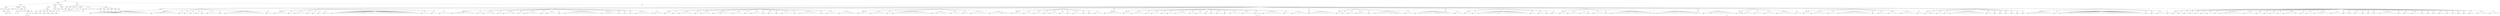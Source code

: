 graph Tree {
	"t0" [label = "TEI"];
	"t1" [label = "teiHeader"];
	"t2" [label = "fileDesc"];
	"t3" [label = "titleStmt"];
	"t4" [label = "title"];
	"t5" [label = "title"];
	"t6" [label = "author"];
	"t7" [label = "persName"];
	"t8" [label = "persName"];
	"t9" [label = "forename"];
	"t10" [label = "surname"];
	"t11" [label = "editor"];
	"t12" [label = "publicationStmt"];
	"t13" [label = "publisher"];
	"t14" [label = "idno"];
	"t15" [label = "idno"];
	"t16" [label = "availability"];
	"t17" [label = "licence"];
	"t18" [label = "ab"];
	"t19" [label = "ref"];
	"t20" [label = "sourceDesc"];
	"t21" [label = "bibl"];
	"t22" [label = "name"];
	"t23" [label = "idno"];
	"t24" [label = "idno"];
	"t25" [label = "availability"];
	"t26" [label = "licence"];
	"t27" [label = "ab"];
	"t28" [label = "ref"];
	"t29" [label = "bibl"];
	"t30" [label = "date"];
	"t31" [label = "idno"];
	"t32" [label = "profileDesc"];
	"t33" [label = "particDesc"];
	"t34" [label = "listPerson"];
	"t35" [label = "person"];
	"t36" [label = "persName"];
	"t37" [label = "person"];
	"t38" [label = "persName"];
	"t39" [label = "person"];
	"t40" [label = "persName"];
	"t41" [label = "person"];
	"t42" [label = "persName"];
	"t43" [label = "person"];
	"t44" [label = "persName"];
	"t45" [label = "person"];
	"t46" [label = "persName"];
	"t47" [label = "textClass"];
	"t48" [label = "keywords"];
	"t49" [label = "term"];
	"t50" [label = "term"];
	"t51" [label = "classCode"];
	"t52" [label = "revisionDesc"];
	"t53" [label = "listChange"];
	"t54" [label = "change"];
	"t55" [label = "text"];
	"t56" [label = "front"];
	"t57" [label = "docTitle"];
	"t58" [label = "titlePart"];
	"t59" [label = "titlePart"];
	"t60" [label = "docDate"];
	"t61" [label = "docAuthor"];
	"t62" [label = "div"];
	"t63" [label = "div"];
	"t64" [label = "head"];
	"t65" [label = "p"];
	"t66" [label = "p"];
	"t67" [label = "p"];
	"t68" [label = "p"];
	"t69" [label = "p"];
	"t70" [label = "div"];
	"t71" [label = "p"];
	"t72" [label = "div"];
	"t73" [label = "p"];
	"t74" [label = "performance"];
	"t75" [label = "ab"];
	"t76" [label = "div"];
	"t77" [label = "opener"];
	"t78" [label = "salute"];
	"t79" [label = "head"];
	"t80" [label = "p"];
	"t81" [label = "p"];
	"t82" [label = "p"];
	"t83" [label = "p"];
	"t84" [label = "castList"];
	"t85" [label = "head"];
	"t86" [label = "castItem"];
	"t87" [label = "role"];
	"t88" [label = "castItem"];
	"t89" [label = "role"];
	"t90" [label = "castItem"];
	"t91" [label = "role"];
	"t92" [label = "castItem"];
	"t93" [label = "role"];
	"t94" [label = "castItem"];
	"t95" [label = "role"];
	"t96" [label = "castItem"];
	"t97" [label = "role"];
	"t98" [label = "body"];
	"t99" [label = "div"];
	"t100" [label = "head"];
	"t101" [label = "div"];
	"t102" [label = "head"];
	"t103" [label = "sp"];
	"t104" [label = "speaker"];
	"t105" [label = "l"];
	"t106" [label = "l"];
	"t107" [label = "l"];
	"t108" [label = "l"];
	"t109" [label = "l"];
	"t110" [label = "l"];
	"t111" [label = "l"];
	"t112" [label = "l"];
	"t113" [label = "l"];
	"t114" [label = "l"];
	"t115" [label = "l"];
	"t116" [label = "l"];
	"t117" [label = "l"];
	"t118" [label = "l"];
	"t119" [label = "l"];
	"t120" [label = "l"];
	"t121" [label = "l"];
	"t122" [label = "l"];
	"t123" [label = "l"];
	"t124" [label = "l"];
	"t125" [label = "l"];
	"t126" [label = "l"];
	"t127" [label = "l"];
	"t128" [label = "l"];
	"t129" [label = "l"];
	"t130" [label = "l"];
	"t131" [label = "div"];
	"t132" [label = "head"];
	"t133" [label = "sp"];
	"t134" [label = "speaker"];
	"t135" [label = "l"];
	"t136" [label = "l"];
	"t137" [label = "l"];
	"t138" [label = "l"];
	"t139" [label = "l"];
	"t140" [label = "l"];
	"t141" [label = "l"];
	"t142" [label = "l"];
	"t143" [label = "l"];
	"t144" [label = "l"];
	"t145" [label = "l"];
	"t146" [label = "sp"];
	"t147" [label = "speaker"];
	"t148" [label = "l"];
	"t149" [label = "sp"];
	"t150" [label = "speaker"];
	"t151" [label = "l"];
	"t152" [label = "sp"];
	"t153" [label = "speaker"];
	"t154" [label = "l"];
	"t155" [label = "sp"];
	"t156" [label = "speaker"];
	"t157" [label = "l"];
	"t158" [label = "sp"];
	"t159" [label = "speaker"];
	"t160" [label = "l"];
	"t161" [label = "sp"];
	"t162" [label = "speaker"];
	"t163" [label = "l"];
	"t164" [label = "l"];
	"t165" [label = "l"];
	"t166" [label = "l"];
	"t167" [label = "sp"];
	"t168" [label = "speaker"];
	"t169" [label = "l"];
	"t170" [label = "sp"];
	"t171" [label = "speaker"];
	"t172" [label = "l"];
	"t173" [label = "l"];
	"t174" [label = "l"];
	"t175" [label = "l"];
	"t176" [label = "l"];
	"t177" [label = "l"];
	"t178" [label = "l"];
	"t179" [label = "l"];
	"t180" [label = "l"];
	"t181" [label = "l"];
	"t182" [label = "l"];
	"t183" [label = "l"];
	"t184" [label = "l"];
	"t185" [label = "l"];
	"t186" [label = "l"];
	"t187" [label = "l"];
	"t188" [label = "l"];
	"t189" [label = "sp"];
	"t190" [label = "speaker"];
	"t191" [label = "l"];
	"t192" [label = "l"];
	"t193" [label = "div"];
	"t194" [label = "head"];
	"t195" [label = "sp"];
	"t196" [label = "speaker"];
	"t197" [label = "l"];
	"t198" [label = "l"];
	"t199" [label = "l"];
	"t200" [label = "l"];
	"t201" [label = "l"];
	"t202" [label = "sp"];
	"t203" [label = "speaker"];
	"t204" [label = "l"];
	"t205" [label = "sp"];
	"t206" [label = "speaker"];
	"t207" [label = "note"];
	"t208" [label = "l"];
	"t209" [label = "l"];
	"t210" [label = "l"];
	"t211" [label = "sp"];
	"t212" [label = "speaker"];
	"t213" [label = "l"];
	"t214" [label = "sp"];
	"t215" [label = "speaker"];
	"t216" [label = "l"];
	"t217" [label = "sp"];
	"t218" [label = "speaker"];
	"t219" [label = "l"];
	"t220" [label = "sp"];
	"t221" [label = "speaker"];
	"t222" [label = "l"];
	"t223" [label = "l"];
	"t224" [label = "sp"];
	"t225" [label = "speaker"];
	"t226" [label = "l"];
	"t227" [label = "l"];
	"t228" [label = "l"];
	"t229" [label = "l"];
	"t230" [label = "l"];
	"t231" [label = "l"];
	"t232" [label = "l"];
	"t233" [label = "l"];
	"t234" [label = "l"];
	"t235" [label = "l"];
	"t236" [label = "l"];
	"t237" [label = "l"];
	"t238" [label = "l"];
	"t239" [label = "note"];
	"t240" [label = "l"];
	"t241" [label = "l"];
	"t242" [label = "l"];
	"t243" [label = "l"];
	"t244" [label = "l"];
	"t245" [label = "l"];
	"t246" [label = "l"];
	"t247" [label = "l"];
	"t248" [label = "l"];
	"t249" [label = "l"];
	"t250" [label = "l"];
	"t251" [label = "l"];
	"t252" [label = "l"];
	"t253" [label = "l"];
	"t254" [label = "l"];
	"t255" [label = "l"];
	"t256" [label = "l"];
	"t257" [label = "l"];
	"t258" [label = "l"];
	"t259" [label = "l"];
	"t260" [label = "l"];
	"t261" [label = "l"];
	"t262" [label = "l"];
	"t263" [label = "l"];
	"t264" [label = "l"];
	"t265" [label = "sp"];
	"t266" [label = "speaker"];
	"t267" [label = "l"];
	"t268" [label = "l"];
	"t269" [label = "l"];
	"t270" [label = "sp"];
	"t271" [label = "speaker"];
	"t272" [label = "l"];
	"t273" [label = "l"];
	"t274" [label = "sp"];
	"t275" [label = "speaker"];
	"t276" [label = "l"];
	"t277" [label = "l"];
	"t278" [label = "l"];
	"t279" [label = "l"];
	"t280" [label = "div"];
	"t281" [label = "head"];
	"t282" [label = "sp"];
	"t283" [label = "speaker"];
	"t284" [label = "l"];
	"t285" [label = "l"];
	"t286" [label = "l"];
	"t287" [label = "l"];
	"t288" [label = "l"];
	"t289" [label = "l"];
	"t290" [label = "l"];
	"t291" [label = "l"];
	"t292" [label = "l"];
	"t293" [label = "l"];
	"t294" [label = "sp"];
	"t295" [label = "speaker"];
	"t296" [label = "l"];
	"t297" [label = "sp"];
	"t298" [label = "speaker"];
	"t299" [label = "l"];
	"t300" [label = "l"];
	"t301" [label = "l"];
	"t302" [label = "note"];
	"t303" [label = "l"];
	"t304" [label = "sp"];
	"t305" [label = "speaker"];
	"t306" [label = "l"];
	"t307" [label = "sp"];
	"t308" [label = "speaker"];
	"t309" [label = "l"];
	"t310" [label = "l"];
	"t311" [label = "l"];
	"t312" [label = "note"];
	"t313" [label = "l"];
	"t314" [label = "sp"];
	"t315" [label = "speaker"];
	"t316" [label = "l"];
	"t317" [label = "sp"];
	"t318" [label = "speaker"];
	"t319" [label = "note"];
	"t320" [label = "l"];
	"t321" [label = "l"];
	"t322" [label = "note"];
	"t323" [label = "l"];
	"t324" [label = "l"];
	"t325" [label = "sp"];
	"t326" [label = "speaker"];
	"t327" [label = "l"];
	"t328" [label = "sp"];
	"t329" [label = "speaker"];
	"t330" [label = "l"];
	"t331" [label = "l"];
	"t332" [label = "l"];
	"t333" [label = "l"];
	"t334" [label = "sp"];
	"t335" [label = "speaker"];
	"t336" [label = "l"];
	"t337" [label = "sp"];
	"t338" [label = "speaker"];
	"t339" [label = "l"];
	"t340" [label = "l"];
	"t341" [label = "l"];
	"t342" [label = "l"];
	"t343" [label = "l"];
	"t344" [label = "l"];
	"t345" [label = "l"];
	"t346" [label = "l"];
	"t347" [label = "l"];
	"t348" [label = "l"];
	"t349" [label = "l"];
	"t350" [label = "l"];
	"t351" [label = "note"];
	"t352" [label = "l"];
	"t353" [label = "l"];
	"t354" [label = "sp"];
	"t355" [label = "speaker"];
	"t356" [label = "l"];
	"t357" [label = "note"];
	"t358" [label = "note"];
	"t359" [label = "l"];
	"t360" [label = "l"];
	"t361" [label = "l"];
	"t362" [label = "sp"];
	"t363" [label = "speaker"];
	"t364" [label = "l"];
	"t365" [label = "sp"];
	"t366" [label = "speaker"];
	"t367" [label = "l"];
	"t368" [label = "sp"];
	"t369" [label = "speaker"];
	"t370" [label = "l"];
	"t371" [label = "sp"];
	"t372" [label = "speaker"];
	"t373" [label = "l"];
	"t374" [label = "l"];
	"t375" [label = "l"];
	"t376" [label = "l"];
	"t377" [label = "l"];
	"t378" [label = "l"];
	"t379" [label = "sp"];
	"t380" [label = "speaker"];
	"t381" [label = "note"];
	"t382" [label = "l"];
	"t383" [label = "l"];
	"t384" [label = "l"];
	"t385" [label = "div"];
	"t386" [label = "head"];
	"t387" [label = "sp"];
	"t388" [label = "speaker"];
	"t389" [label = "l"];
	"t390" [label = "l"];
	"t391" [label = "sp"];
	"t392" [label = "speaker"];
	"t393" [label = "l"];
	"t394" [label = "sp"];
	"t395" [label = "speaker"];
	"t396" [label = "l"];
	"t397" [label = "l"];
	"t398" [label = "l"];
	"t399" [label = "l"];
	"t400" [label = "l"];
	"t401" [label = "l"];
	"t402" [label = "sp"];
	"t403" [label = "speaker"];
	"t404" [label = "l"];
	"t405" [label = "sp"];
	"t406" [label = "speaker"];
	"t407" [label = "l"];
	"t408" [label = "l"];
	"t409" [label = "l"];
	"t410" [label = "l"];
	"t411" [label = "sp"];
	"t412" [label = "speaker"];
	"t413" [label = "l"];
	"t414" [label = "l"];
	"t415" [label = "stage"];
	"t416" [label = "l"];
	"t417" [label = "l"];
	"t418" [label = "l"];
	"t419" [label = "l"];
	"t420" [label = "sp"];
	"t421" [label = "speaker"];
	"t422" [label = "l"];
	"t423" [label = "l"];
	"t424" [label = "l"];
	"t425" [label = "l"];
	"t426" [label = "sp"];
	"t427" [label = "speaker"];
	"t428" [label = "l"];
	"t429" [label = "sp"];
	"t430" [label = "speaker"];
	"t431" [label = "l"];
	"t432" [label = "l"];
	"t433" [label = "l"];
	"t434" [label = "l"];
	"t435" [label = "sp"];
	"t436" [label = "speaker"];
	"t437" [label = "l"];
	"t438" [label = "sp"];
	"t439" [label = "speaker"];
	"t440" [label = "l"];
	"t441" [label = "l"];
	"t442" [label = "sp"];
	"t443" [label = "speaker"];
	"t444" [label = "l"];
	"t445" [label = "sp"];
	"t446" [label = "speaker"];
	"t447" [label = "l"];
	"t448" [label = "l"];
	"t449" [label = "l"];
	"t450" [label = "l"];
	"t451" [label = "sp"];
	"t452" [label = "speaker"];
	"t453" [label = "l"];
	"t454" [label = "sp"];
	"t455" [label = "speaker"];
	"t456" [label = "l"];
	"t457" [label = "l"];
	"t458" [label = "l"];
	"t459" [label = "l"];
	"t460" [label = "l"];
	"t461" [label = "l"];
	"t462" [label = "l"];
	"t463" [label = "l"];
	"t464" [label = "sp"];
	"t465" [label = "speaker"];
	"t466" [label = "l"];
	"t467" [label = "sp"];
	"t468" [label = "speaker"];
	"t469" [label = "l"];
	"t470" [label = "l"];
	"t471" [label = "l"];
	"t472" [label = "l"];
	"t473" [label = "sp"];
	"t474" [label = "speaker"];
	"t475" [label = "l"];
	"t476" [label = "l"];
	"t477" [label = "l"];
	"t478" [label = "l"];
	"t479" [label = "note"];
	"t480" [label = "l"];
	"t481" [label = "l"];
	"t482" [label = "div"];
	"t483" [label = "head"];
	"t484" [label = "sp"];
	"t485" [label = "speaker"];
	"t486" [label = "l"];
	"t487" [label = "l"];
	"t488" [label = "l"];
	"t489" [label = "l"];
	"t490" [label = "sp"];
	"t491" [label = "speaker"];
	"t492" [label = "l"];
	"t493" [label = "l"];
	"t494" [label = "l"];
	"t495" [label = "l"];
	"t496" [label = "l"];
	"t497" [label = "l"];
	"t498" [label = "sp"];
	"t499" [label = "speaker"];
	"t500" [label = "l"];
	"t501" [label = "sp"];
	"t502" [label = "speaker"];
	"t503" [label = "l"];
	"t504" [label = "l"];
	"t505" [label = "l"];
	"t506" [label = "l"];
	"t507" [label = "l"];
	"t508" [label = "l"];
	"t509" [label = "l"];
	"t510" [label = "l"];
	"t511" [label = "l"];
	"t512" [label = "l"];
	"t513" [label = "l"];
	"t514" [label = "l"];
	"t515" [label = "l"];
	"t516" [label = "l"];
	"t517" [label = "l"];
	"t518" [label = "l"];
	"t519" [label = "sp"];
	"t520" [label = "speaker"];
	"t521" [label = "l"];
	"t522" [label = "note"];
	"t523" [label = "l"];
	"t524" [label = "l"];
	"t525" [label = "l"];
	"t526" [label = "l"];
	"t527" [label = "l"];
	"t528" [label = "sp"];
	"t529" [label = "speaker"];
	"t530" [label = "l"];
	"t531" [label = "l"];
	"t532" [label = "l"];
	"t533" [label = "l"];
	"t534" [label = "sp"];
	"t535" [label = "speaker"];
	"t536" [label = "l"];
	"t537" [label = "l"];
	"t538" [label = "sp"];
	"t539" [label = "speaker"];
	"t540" [label = "l"];
	"t541" [label = "l"];
	"t542" [label = "l"];
	"t543" [label = "l"];
	"t544" [label = "l"];
	"t545" [label = "l"];
	"t546" [label = "l"];
	"t547" [label = "sp"];
	"t548" [label = "speaker"];
	"t549" [label = "l"];
	"t550" [label = "l"];
	"t551" [label = "l"];
	"t552" [label = "l"];
	"t553" [label = "stage"];
	"t554" [label = "l"];
	"t555" [label = "l"];
	"t556" [label = "l"];
	"t557" [label = "div"];
	"t558" [label = "head"];
	"t559" [label = "sp"];
	"t560" [label = "speaker"];
	"t561" [label = "l"];
	"t562" [label = "l"];
	"t563" [label = "l"];
	"t564" [label = "l"];
	"t565" [label = "sp"];
	"t566" [label = "speaker"];
	"t567" [label = "l"];
	"t568" [label = "l"];
	"t569" [label = "l"];
	"t570" [label = "sp"];
	"t571" [label = "speaker"];
	"t572" [label = "l"];
	"t573" [label = "l"];
	"t574" [label = "l"];
	"t575" [label = "sp"];
	"t576" [label = "speaker"];
	"t577" [label = "l"];
	"t578" [label = "sp"];
	"t579" [label = "speaker"];
	"t580" [label = "l"];
	"t581" [label = "l"];
	"t582" [label = "l"];
	"t583" [label = "sp"];
	"t584" [label = "speaker"];
	"t585" [label = "l"];
	"t586" [label = "l"];
	"t587" [label = "sp"];
	"t588" [label = "speaker"];
	"t589" [label = "l"];
	"t590" [label = "sp"];
	"t591" [label = "speaker"];
	"t592" [label = "l"];
	"t593" [label = "l"];
	"t594" [label = "l"];
	"t595" [label = "sp"];
	"t596" [label = "speaker"];
	"t597" [label = "l"];
	"t598" [label = "sp"];
	"t599" [label = "speaker"];
	"t600" [label = "l"];
	"t601" [label = "sp"];
	"t602" [label = "speaker"];
	"t603" [label = "l"];
	"t604" [label = "l"];
	"t605" [label = "l"];
	"t606" [label = "div"];
	"t607" [label = "head"];
	"t608" [label = "sp"];
	"t609" [label = "speaker"];
	"t610" [label = "l"];
	"t611" [label = "l"];
	"t612" [label = "l"];
	"t613" [label = "l"];
	"t614" [label = "l"];
	"t615" [label = "l"];
	"t616" [label = "l"];
	"t617" [label = "div"];
	"t618" [label = "head"];
	"t619" [label = "sp"];
	"t620" [label = "speaker"];
	"t621" [label = "l"];
	"t622" [label = "l"];
	"t623" [label = "sp"];
	"t624" [label = "speaker"];
	"t625" [label = "l"];
	"t626" [label = "l"];
	"t627" [label = "l"];
	"t628" [label = "l"];
	"t629" [label = "l"];
	"t630" [label = "sp"];
	"t631" [label = "speaker"];
	"t632" [label = "l"];
	"t633" [label = "sp"];
	"t634" [label = "speaker"];
	"t635" [label = "l"];
	"t636" [label = "l"];
	"t637" [label = "l"];
	"t638" [label = "sp"];
	"t639" [label = "speaker"];
	"t640" [label = "l"];
	"t641" [label = "sp"];
	"t642" [label = "speaker"];
	"t643" [label = "l"];
	"t644" [label = "l"];
	"t645" [label = "sp"];
	"t646" [label = "speaker"];
	"t647" [label = "l"];
	"t648" [label = "l"];
	"t649" [label = "l"];
	"t650" [label = "l"];
	"t651" [label = "l"];
	"t652" [label = "sp"];
	"t653" [label = "speaker"];
	"t654" [label = "l"];
	"t655" [label = "sp"];
	"t656" [label = "speaker"];
	"t657" [label = "l"];
	"t658" [label = "l"];
	"t659" [label = "l"];
	"t660" [label = "sp"];
	"t661" [label = "speaker"];
	"t662" [label = "l"];
	"t663" [label = "sp"];
	"t664" [label = "speaker"];
	"t665" [label = "l"];
	"t666" [label = "sp"];
	"t667" [label = "speaker"];
	"t668" [label = "l"];
	"t669" [label = "l"];
	"t670" [label = "sp"];
	"t671" [label = "speaker"];
	"t672" [label = "l"];
	"t673" [label = "sp"];
	"t674" [label = "speaker"];
	"t675" [label = "l"];
	"t676" [label = "l"];
	"t677" [label = "l"];
	"t678" [label = "l"];
	"t679" [label = "sp"];
	"t680" [label = "speaker"];
	"t681" [label = "l"];
	"t682" [label = "l"];
	"t683" [label = "l"];
	"t684" [label = "l"];
	"t685" [label = "sp"];
	"t686" [label = "speaker"];
	"t687" [label = "p"];
	"t688" [label = "s"];
	"t689" [label = "s"];
	"t690" [label = "stage"];
	"t691" [label = "sp"];
	"t692" [label = "speaker"];
	"t693" [label = "l"];
	"t694" [label = "l"];
	"t695" [label = "l"];
	"t696" [label = "l"];
	"t697" [label = "l"];
	"t698" [label = "l"];
	"t699" [label = "l"];
	"t700" [label = "l"];
	"t701" [label = "sp"];
	"t702" [label = "speaker"];
	"t703" [label = "l"];
	"t704" [label = "l"];
	"t705" [label = "sp"];
	"t706" [label = "speaker"];
	"t707" [label = "l"];
	"t708" [label = "l"];
	"t709" [label = "l"];
	"t710" [label = "l"];
	"t711" [label = "l"];
	"t712" [label = "l"];
	"t713" [label = "div"];
	"t714" [label = "head"];
	"t715" [label = "sp"];
	"t716" [label = "speaker"];
	"t717" [label = "l"];
	"t718" [label = "l"];
	"t719" [label = "l"];
	"t720" [label = "l"];
	"t721" [label = "l"];
	"t722" [label = "l"];
	"t723" [label = "l"];
	"t724" [label = "l"];
	"t725" [label = "l"];
	"t726" [label = "l"];
	"t727" [label = "l"];
	"t728" [label = "div"];
	"t729" [label = "head"];
	"t730" [label = "sp"];
	"t731" [label = "speaker"];
	"t732" [label = "l"];
	"t733" [label = "sp"];
	"t734" [label = "speaker"];
	"t735" [label = "l"];
	"t736" [label = "sp"];
	"t737" [label = "speaker"];
	"t738" [label = "l"];
	"t739" [label = "l"];
	"t740" [label = "sp"];
	"t741" [label = "speaker"];
	"t742" [label = "note"];
	"t743" [label = "note"];
	"t744" [label = "l"];
	"t745" [label = "l"];
	"t746" [label = "sp"];
	"t747" [label = "speaker"];
	"t748" [label = "l"];
	"t749" [label = "sp"];
	"t750" [label = "speaker"];
	"t751" [label = "l"];
	"t752" [label = "l"];
	"t753" [label = "l"];
	"t754" [label = "l"];
	"t755" [label = "l"];
	"t756" [label = "l"];
	"t757" [label = "note"];
	"t758" [label = "l"];
	"t759" [label = "note"];
	"t760" [label = "note"];
	"t761" [label = "l"];
	"t762" [label = "l"];
	"t763" [label = "sp"];
	"t764" [label = "speaker"];
	"t765" [label = "l"];
	"t766" [label = "l"];
	"t767" [label = "l"];
	"t768" [label = "sp"];
	"t769" [label = "speaker"];
	"t770" [label = "l"];
	"t771" [label = "note"];
	"t772" [label = "l"];
	"t773" [label = "l"];
	"t774" [label = "l"];
	"t775" [label = "l"];
	"t776" [label = "l"];
	"t777" [label = "l"];
	"t778" [label = "note"];
	"t779" [label = "note"];
	"t780" [label = "l"];
	"t781" [label = "l"];
	"t782" [label = "l"];
	"t783" [label = "l"];
	"t784" [label = "l"];
	"t785" [label = "l"];
	"t786" [label = "div"];
	"t787" [label = "head"];
	"t788" [label = "sp"];
	"t789" [label = "speaker"];
	"t790" [label = "l"];
	"t791" [label = "l"];
	"t792" [label = "l"];
	"t793" [label = "div"];
	"t794" [label = "head"];
	"t795" [label = "sp"];
	"t796" [label = "speaker"];
	"t797" [label = "l"];
	"t798" [label = "l"];
	"t799" [label = "sp"];
	"t800" [label = "speaker"];
	"t801" [label = "l"];
	"t802" [label = "sp"];
	"t803" [label = "speaker"];
	"t804" [label = "l"];
	"t805" [label = "l"];
	"t806" [label = "l"];
	"t807" [label = "l"];
	"t808" [label = "l"];
	"t809" [label = "l"];
	"t810" [label = "l"];
	"t811" [label = "l"];
	"t812" [label = "note"];
	"t813" [label = "l"];
	"t814" [label = "l"];
	"t815" [label = "l"];
	"t816" [label = "l"];
	"t817" [label = "l"];
	"t818" [label = "l"];
	"t819" [label = "l"];
	"t820" [label = "l"];
	"t821" [label = "l"];
	"t822" [label = "l"];
	"t823" [label = "l"];
	"t824" [label = "l"];
	"t825" [label = "l"];
	"t826" [label = "sp"];
	"t827" [label = "speaker"];
	"t828" [label = "l"];
	"t829" [label = "l"];
	"t830" [label = "sp"];
	"t831" [label = "speaker"];
	"t832" [label = "l"];
	"t833" [label = "l"];
	"t834" [label = "sp"];
	"t835" [label = "speaker"];
	"t836" [label = "l"];
	"t837" [label = "sp"];
	"t838" [label = "speaker"];
	"t839" [label = "l"];
	"t840" [label = "l"];
	"t841" [label = "div"];
	"t842" [label = "head"];
	"t843" [label = "sp"];
	"t844" [label = "speaker"];
	"t845" [label = "l"];
	"t846" [label = "l"];
	"t847" [label = "sp"];
	"t848" [label = "speaker"];
	"t849" [label = "l"];
	"t850" [label = "l"];
	"t851" [label = "l"];
	"t852" [label = "l"];
	"t853" [label = "sp"];
	"t854" [label = "speaker"];
	"t855" [label = "l"];
	"t856" [label = "l"];
	"t857" [label = "sp"];
	"t858" [label = "speaker"];
	"t859" [label = "l"];
	"t860" [label = "sp"];
	"t861" [label = "speaker"];
	"t862" [label = "l"];
	"t863" [label = "l"];
	"t864" [label = "l"];
	"t865" [label = "l"];
	"t866" [label = "sp"];
	"t867" [label = "speaker"];
	"t868" [label = "l"];
	"t869" [label = "sp"];
	"t870" [label = "speaker"];
	"t871" [label = "l"];
	"t872" [label = "l"];
	"t873" [label = "l"];
	"t874" [label = "l"];
	"t875" [label = "l"];
	"t876" [label = "l"];
	"t877" [label = "l"];
	"t878" [label = "l"];
	"t879" [label = "l"];
	"t880" [label = "l"];
	"t881" [label = "l"];
	"t882" [label = "l"];
	"t883" [label = "l"];
	"t884" [label = "l"];
	"t885" [label = "l"];
	"t886" [label = "l"];
	"t887" [label = "l"];
	"t888" [label = "l"];
	"t889" [label = "stage"];
	"t890" [label = "sp"];
	"t891" [label = "speaker"];
	"t892" [label = "l"];
	"t893" [label = "l"];
	"t894" [label = "l"];
	"t895" [label = "l"];
	"t896" [label = "l"];
	"t897" [label = "l"];
	"t898" [label = "l"];
	"t899" [label = "l"];
	"t900" [label = "l"];
	"t901" [label = "l"];
	"t902" [label = "l"];
	"t903" [label = "l"];
	"t904" [label = "l"];
	"t905" [label = "l"];
	"t906" [label = "l"];
	"t907" [label = "l"];
	"t908" [label = "stage"];
	"t909" [label = "l"];
	"t910" [label = "l"];
	"t911" [label = "div"];
	"t912" [label = "head"];
	"t913" [label = "sp"];
	"t914" [label = "speaker"];
	"t915" [label = "l"];
	"t916" [label = "l"];
	"t917" [label = "stage"];
	"t918" [label = "l"];
	"t919" [label = "l"];
	"t920" [label = "l"];
	"t921" [label = "l"];
	"t922" [label = "l"];
	"t923" [label = "l"];
	"t924" [label = "p"];
	"t925" [label = "s"];
	"t926" [label = "l"];
	"t927" [label = "l"];
	"t928" [label = "l"];
	"t929" [label = "div"];
	"t930" [label = "head"];
	"t931" [label = "sp"];
	"t932" [label = "speaker"];
	"t933" [label = "l"];
	"t934" [label = "sp"];
	"t935" [label = "speaker"];
	"t936" [label = "note"];
	"t937" [label = "l"];
	"t938" [label = "l"];
	"t939" [label = "l"];
	"t940" [label = "sp"];
	"t941" [label = "speaker"];
	"t942" [label = "l"];
	"t943" [label = "l"];
	"t944" [label = "l"];
	"t945" [label = "sp"];
	"t946" [label = "speaker"];
	"t947" [label = "l"];
	"t948" [label = "l"];
	"t949" [label = "l"];
	"t950" [label = "l"];
	"t951" [label = "sp"];
	"t952" [label = "speaker"];
	"t953" [label = "l"];
	"t954" [label = "l"];
	"t955" [label = "l"];
	"t956" [label = "l"];
	"t957" [label = "l"];
	"t958" [label = "l"];
	"t959" [label = "l"];
	"t960" [label = "sp"];
	"t961" [label = "speaker"];
	"t962" [label = "l"];
	"t963" [label = "l"];
	"t964" [label = "div"];
	"t965" [label = "head"];
	"t966" [label = "sp"];
	"t967" [label = "speaker"];
	"t968" [label = "l"];
	"t969" [label = "l"];
	"t970" [label = "sp"];
	"t971" [label = "speaker"];
	"t972" [label = "l"];
	"t973" [label = "l"];
	"t974" [label = "l"];
	"t975" [label = "l"];
	"t976" [label = "l"];
	"t977" [label = "l"];
	"t978" [label = "sp"];
	"t979" [label = "speaker"];
	"t980" [label = "l"];
	"t981" [label = "l"];
	"t982" [label = "l"];
	"t983" [label = "sp"];
	"t984" [label = "speaker"];
	"t985" [label = "l"];
	"t986" [label = "l"];
	"t987" [label = "l"];
	"t988" [label = "l"];
	"t989" [label = "l"];
	"t990" [label = "l"];
	"t991" [label = "l"];
	"t992" [label = "l"];
	"t993" [label = "l"];
	"t994" [label = "l"];
	"t995" [label = "l"];
	"t996" [label = "l"];
	"t997" [label = "l"];
	"t998" [label = "l"];
	"t999" [label = "sp"];
	"t1000" [label = "speaker"];
	"t1001" [label = "l"];
	"t1002" [label = "sp"];
	"t1003" [label = "speaker"];
	"t1004" [label = "l"];
	"t1005" [label = "l"];
	"t1006" [label = "l"];
	"t1007" [label = "sp"];
	"t1008" [label = "speaker"];
	"t1009" [label = "l"];
	"t1010" [label = "l"];
	"t1011" [label = "l"];
	"t1012" [label = "l"];
	"t1013" [label = "sp"];
	"t1014" [label = "speaker"];
	"t1015" [label = "l"];
	"t1016" [label = "l"];
	"t1017" [label = "l"];
	"t1018" [label = "l"];
	"t1019" [label = "l"];
	"t1020" [label = "l"];
	"t1021" [label = "sp"];
	"t1022" [label = "speaker"];
	"t1023" [label = "l"];
	"t1024" [label = "l"];
	"t1025" [label = "div"];
	"t1026" [label = "head"];
	"t1027" [label = "sp"];
	"t1028" [label = "speaker"];
	"t1029" [label = "l"];
	"t1030" [label = "sp"];
	"t1031" [label = "speaker"];
	"t1032" [label = "l"];
	"t1033" [label = "sp"];
	"t1034" [label = "speaker"];
	"t1035" [label = "l"];
	"t1036" [label = "l"];
	"t1037" [label = "sp"];
	"t1038" [label = "speaker"];
	"t1039" [label = "l"];
	"t1040" [label = "sp"];
	"t1041" [label = "speaker"];
	"t1042" [label = "l"];
	"t1043" [label = "l"];
	"t1044" [label = "l"];
	"t1045" [label = "l"];
	"t1046" [label = "l"];
	"t1047" [label = "l"];
	"t1048" [label = "l"];
	"t1049" [label = "l"];
	"t1050" [label = "l"];
	"t1051" [label = "l"];
	"t1052" [label = "l"];
	"t1053" [label = "l"];
	"t1054" [label = "l"];
	"t1055" [label = "l"];
	"t1056" [label = "l"];
	"t1057" [label = "sp"];
	"t1058" [label = "speaker"];
	"t1059" [label = "l"];
	"t1060" [label = "l"];
	"t1061" [label = "sp"];
	"t1062" [label = "speaker"];
	"t1063" [label = "l"];
	"t1064" [label = "sp"];
	"t1065" [label = "speaker"];
	"t1066" [label = "l"];
	"t1067" [label = "sp"];
	"t1068" [label = "speaker"];
	"t1069" [label = "l"];
	"t1070" [label = "sp"];
	"t1071" [label = "speaker"];
	"t1072" [label = "l"];
	"t1073" [label = "sp"];
	"t1074" [label = "speaker"];
	"t1075" [label = "l"];
	"t1076" [label = "sp"];
	"t1077" [label = "speaker"];
	"t1078" [label = "l"];
	"t1079" [label = "div"];
	"t1080" [label = "head"];
	"t1081" [label = "sp"];
	"t1082" [label = "speaker"];
	"t1083" [label = "l"];
	"t1084" [label = "note"];
	"t1085" [label = "l"];
	"t1086" [label = "l"];
	"t1087" [label = "l"];
	"t1088" [label = "l"];
	"t1089" [label = "l"];
	"t1090" [label = "l"];
	"t1091" [label = "l"];
	"t1092" [label = "l"];
	"t1093" [label = "sp"];
	"t1094" [label = "speaker"];
	"t1095" [label = "l"];
	"t1096" [label = "sp"];
	"t1097" [label = "speaker"];
	"t1098" [label = "l"];
	"t1099" [label = "l"];
	"t1100" [label = "l"];
	"t1101" [label = "l"];
	"t1102" [label = "note"];
	"t1103" [label = "l"];
	"t1104" [label = "l"];
	"t1105" [label = "l"];
	"t1106" [label = "l"];
	"t1107" [label = "l"];
	"t1108" [label = "l"];
	"t1109" [label = "l"];
	"t1110" [label = "l"];
	"t1111" [label = "l"];
	"t1112" [label = "l"];
	"t1113" [label = "l"];
	"t1114" [label = "l"];
	"t1115" [label = "l"];
	"t1116" [label = "l"];
	"t1117" [label = "l"];
	"t1118" [label = "l"];
	"t1119" [label = "note"];
	"t1120" [label = "l"];
	"t1121" [label = "note"];
	"t1122" [label = "l"];
	"t1123" [label = "l"];
	"t1124" [label = "l"];
	"t1125" [label = "l"];
	"t1126" [label = "l"];
	"t1127" [label = "l"];
	"t1128" [label = "l"];
	"t1129" [label = "l"];
	"t1130" [label = "l"];
	"t1131" [label = "l"];
	"t1132" [label = "l"];
	"t1133" [label = "l"];
	"t1134" [label = "l"];
	"t1135" [label = "sp"];
	"t1136" [label = "speaker"];
	"t1137" [label = "l"];
	"t1138" [label = "sp"];
	"t1139" [label = "speaker"];
	"t1140" [label = "l"];
	"t1141" [label = "sp"];
	"t1142" [label = "speaker"];
	"t1143" [label = "l"];
	"t1144" [label = "l"];
	"t1145" [label = "l"];
	"t1146" [label = "sp"];
	"t1147" [label = "speaker"];
	"t1148" [label = "l"];
	"t1149" [label = "div"];
	"t1150" [label = "head"];
	"t1151" [label = "sp"];
	"t1152" [label = "speaker"];
	"t1153" [label = "l"];
	"t1154" [label = "sp"];
	"t1155" [label = "speaker"];
	"t1156" [label = "l"];
	"t1157" [label = "sp"];
	"t1158" [label = "speaker"];
	"t1159" [label = "l"];
	"t1160" [label = "sp"];
	"t1161" [label = "speaker"];
	"t1162" [label = "l"];
	"t1163" [label = "sp"];
	"t1164" [label = "speaker"];
	"t1165" [label = "l"];
	"t1166" [label = "sp"];
	"t1167" [label = "speaker"];
	"t1168" [label = "l"];
	"t1169" [label = "sp"];
	"t1170" [label = "speaker"];
	"t1171" [label = "l"];
	"t1172" [label = "l"];
	"t1173" [label = "sp"];
	"t1174" [label = "speaker"];
	"t1175" [label = "l"];
	"t1176" [label = "sp"];
	"t1177" [label = "speaker"];
	"t1178" [label = "l"];
	"t1179" [label = "note"];
	"t1180" [label = "l"];
	"t1181" [label = "note"];
	"t1182" [label = "l"];
	"t1183" [label = "l"];
	"t1184" [label = "l"];
	"t1185" [label = "l"];
	"t1186" [label = "l"];
	"t1187" [label = "sp"];
	"t1188" [label = "speaker"];
	"t1189" [label = "l"];
	"t1190" [label = "l"];
	"t1191" [label = "l"];
	"t1192" [label = "l"];
	"t1193" [label = "sp"];
	"t1194" [label = "speaker"];
	"t1195" [label = "l"];
	"t1196" [label = "l"];
	"t1197" [label = "sp"];
	"t1198" [label = "speaker"];
	"t1199" [label = "l"];
	"t1200" [label = "sp"];
	"t1201" [label = "speaker"];
	"t1202" [label = "l"];
	"t1203" [label = "l"];
	"t1204" [label = "sp"];
	"t1205" [label = "speaker"];
	"t1206" [label = "l"];
	"t1207" [label = "sp"];
	"t1208" [label = "speaker"];
	"t1209" [label = "l"];
	"t1210" [label = "l"];
	"t1211" [label = "l"];
	"t1212" [label = "l"];
	"t1213" [label = "stage"];
	"t1214" [label = "l"];
	"t1215" [label = "sp"];
	"t1216" [label = "speaker"];
	"t1217" [label = "l"];
	"t1218" [label = "sp"];
	"t1219" [label = "speaker"];
	"t1220" [label = "l"];
	"t1221" [label = "l"];
	"t1222" [label = "sp"];
	"t1223" [label = "speaker"];
	"t1224" [label = "l"];
	"t1225" [label = "l"];
	"t1226" [label = "note"];
	"t1227" [label = "l"];
	"t1228" [label = "l"];
	"t1229" [label = "l"];
	"t1230" [label = "sp"];
	"t1231" [label = "speaker"];
	"t1232" [label = "l"];
	"t1233" [label = "l"];
	"t1234" [label = "l"];
	"t1235" [label = "l"];
	"t1236" [label = "sp"];
	"t1237" [label = "speaker"];
	"t1238" [label = "l"];
	"t1239" [label = "sp"];
	"t1240" [label = "speaker"];
	"t1241" [label = "l"];
	"t1242" [label = "sp"];
	"t1243" [label = "speaker"];
	"t1244" [label = "l"];
	"t1245" [label = "l"];
	"t1246" [label = "sp"];
	"t1247" [label = "speaker"];
	"t1248" [label = "l"];
	"t1249" [label = "sp"];
	"t1250" [label = "speaker"];
	"t1251" [label = "l"];
	"t1252" [label = "sp"];
	"t1253" [label = "speaker"];
	"t1254" [label = "l"];
	"t1255" [label = "sp"];
	"t1256" [label = "speaker"];
	"t1257" [label = "l"];
	"t1258" [label = "l"];
	"t1259" [label = "l"];
	"t1260" [label = "l"];
	"t1261" [label = "l"];
	"t1262" [label = "l"];
	"t1263" [label = "l"];
	"t1264" [label = "sp"];
	"t1265" [label = "speaker"];
	"t1266" [label = "l"];
	"t1267" [label = "sp"];
	"t1268" [label = "speaker"];
	"t1269" [label = "l"];
	"t1270" [label = "l"];
	"t1271" [label = "sp"];
	"t1272" [label = "speaker"];
	"t1273" [label = "l"];
	"t1274" [label = "l"];
	"t1275" [label = "l"];
	"t1276" [label = "sp"];
	"t1277" [label = "speaker"];
	"t1278" [label = "l"];
	"t1279" [label = "sp"];
	"t1280" [label = "speaker"];
	"t1281" [label = "l"];
	"t1282" [label = "sp"];
	"t1283" [label = "speaker"];
	"t1284" [label = "l"];
	"t1285" [label = "sp"];
	"t1286" [label = "speaker"];
	"t1287" [label = "l"];
	"t1288" [label = "l"];
	"t1289" [label = "sp"];
	"t1290" [label = "speaker"];
	"t1291" [label = "l"];
	"t1292" [label = "sp"];
	"t1293" [label = "speaker"];
	"t1294" [label = "l"];
	"t1295" [label = "sp"];
	"t1296" [label = "speaker"];
	"t1297" [label = "l"];
	"t1298" [label = "sp"];
	"t1299" [label = "speaker"];
	"t1300" [label = "l"];
	"t1301" [label = "sp"];
	"t1302" [label = "speaker"];
	"t1303" [label = "l"];
	"t1304" [label = "l"];
	"t1305" [label = "sp"];
	"t1306" [label = "speaker"];
	"t1307" [label = "l"];
	"t1308" [label = "l"];
	"t1309" [label = "l"];
	"t1310" [label = "l"];
	"t1311" [label = "sp"];
	"t1312" [label = "speaker"];
	"t1313" [label = "l"];
	"t1314" [label = "l"];
	"t1315" [label = "l"];
	"t1316" [label = "l"];
	"t0" -- "t1";
	"t1" -- "t2";
	"t2" -- "t3";
	"t3" -- "t4";
	"t3" -- "t5";
	"t3" -- "t6";
	"t6" -- "t7";
	"t6" -- "t8";
	"t8" -- "t9";
	"t8" -- "t10";
	"t3" -- "t11";
	"t2" -- "t12";
	"t12" -- "t13";
	"t12" -- "t14";
	"t12" -- "t15";
	"t12" -- "t16";
	"t16" -- "t17";
	"t17" -- "t18";
	"t17" -- "t19";
	"t2" -- "t20";
	"t20" -- "t21";
	"t21" -- "t22";
	"t21" -- "t23";
	"t21" -- "t24";
	"t21" -- "t25";
	"t25" -- "t26";
	"t26" -- "t27";
	"t26" -- "t28";
	"t21" -- "t29";
	"t29" -- "t30";
	"t29" -- "t31";
	"t1" -- "t32";
	"t32" -- "t33";
	"t33" -- "t34";
	"t34" -- "t35";
	"t35" -- "t36";
	"t34" -- "t37";
	"t37" -- "t38";
	"t34" -- "t39";
	"t39" -- "t40";
	"t34" -- "t41";
	"t41" -- "t42";
	"t34" -- "t43";
	"t43" -- "t44";
	"t34" -- "t45";
	"t45" -- "t46";
	"t32" -- "t47";
	"t47" -- "t48";
	"t48" -- "t49";
	"t48" -- "t50";
	"t47" -- "t51";
	"t1" -- "t52";
	"t52" -- "t53";
	"t53" -- "t54";
	"t0" -- "t55";
	"t55" -- "t56";
	"t56" -- "t57";
	"t57" -- "t58";
	"t57" -- "t59";
	"t56" -- "t60";
	"t56" -- "t61";
	"t56" -- "t62";
	"t62" -- "t63";
	"t63" -- "t64";
	"t63" -- "t65";
	"t63" -- "t66";
	"t63" -- "t67";
	"t63" -- "t68";
	"t63" -- "t69";
	"t62" -- "t70";
	"t70" -- "t71";
	"t62" -- "t72";
	"t72" -- "t73";
	"t56" -- "t74";
	"t74" -- "t75";
	"t56" -- "t76";
	"t76" -- "t77";
	"t77" -- "t78";
	"t76" -- "t79";
	"t76" -- "t80";
	"t76" -- "t81";
	"t76" -- "t82";
	"t76" -- "t83";
	"t56" -- "t84";
	"t84" -- "t85";
	"t84" -- "t86";
	"t86" -- "t87";
	"t84" -- "t88";
	"t88" -- "t89";
	"t84" -- "t90";
	"t90" -- "t91";
	"t84" -- "t92";
	"t92" -- "t93";
	"t84" -- "t94";
	"t94" -- "t95";
	"t84" -- "t96";
	"t96" -- "t97";
	"t55" -- "t98";
	"t98" -- "t99";
	"t99" -- "t100";
	"t99" -- "t101";
	"t101" -- "t102";
	"t101" -- "t103";
	"t103" -- "t104";
	"t103" -- "t105";
	"t103" -- "t106";
	"t103" -- "t107";
	"t103" -- "t108";
	"t103" -- "t109";
	"t103" -- "t110";
	"t103" -- "t111";
	"t103" -- "t112";
	"t103" -- "t113";
	"t103" -- "t114";
	"t103" -- "t115";
	"t103" -- "t116";
	"t103" -- "t117";
	"t103" -- "t118";
	"t103" -- "t119";
	"t103" -- "t120";
	"t103" -- "t121";
	"t103" -- "t122";
	"t103" -- "t123";
	"t103" -- "t124";
	"t103" -- "t125";
	"t103" -- "t126";
	"t103" -- "t127";
	"t103" -- "t128";
	"t103" -- "t129";
	"t103" -- "t130";
	"t99" -- "t131";
	"t131" -- "t132";
	"t131" -- "t133";
	"t133" -- "t134";
	"t133" -- "t135";
	"t133" -- "t136";
	"t133" -- "t137";
	"t133" -- "t138";
	"t133" -- "t139";
	"t133" -- "t140";
	"t133" -- "t141";
	"t133" -- "t142";
	"t133" -- "t143";
	"t133" -- "t144";
	"t133" -- "t145";
	"t131" -- "t146";
	"t146" -- "t147";
	"t146" -- "t148";
	"t131" -- "t149";
	"t149" -- "t150";
	"t149" -- "t151";
	"t131" -- "t152";
	"t152" -- "t153";
	"t152" -- "t154";
	"t131" -- "t155";
	"t155" -- "t156";
	"t155" -- "t157";
	"t131" -- "t158";
	"t158" -- "t159";
	"t158" -- "t160";
	"t131" -- "t161";
	"t161" -- "t162";
	"t161" -- "t163";
	"t161" -- "t164";
	"t161" -- "t165";
	"t161" -- "t166";
	"t131" -- "t167";
	"t167" -- "t168";
	"t167" -- "t169";
	"t131" -- "t170";
	"t170" -- "t171";
	"t170" -- "t172";
	"t170" -- "t173";
	"t170" -- "t174";
	"t170" -- "t175";
	"t170" -- "t176";
	"t170" -- "t177";
	"t170" -- "t178";
	"t170" -- "t179";
	"t170" -- "t180";
	"t170" -- "t181";
	"t170" -- "t182";
	"t170" -- "t183";
	"t170" -- "t184";
	"t170" -- "t185";
	"t170" -- "t186";
	"t170" -- "t187";
	"t170" -- "t188";
	"t131" -- "t189";
	"t189" -- "t190";
	"t189" -- "t191";
	"t189" -- "t192";
	"t99" -- "t193";
	"t193" -- "t194";
	"t193" -- "t195";
	"t195" -- "t196";
	"t195" -- "t197";
	"t195" -- "t198";
	"t195" -- "t199";
	"t195" -- "t200";
	"t195" -- "t201";
	"t193" -- "t202";
	"t202" -- "t203";
	"t202" -- "t204";
	"t193" -- "t205";
	"t205" -- "t206";
	"t205" -- "t207";
	"t205" -- "t208";
	"t205" -- "t209";
	"t205" -- "t210";
	"t193" -- "t211";
	"t211" -- "t212";
	"t211" -- "t213";
	"t193" -- "t214";
	"t214" -- "t215";
	"t214" -- "t216";
	"t193" -- "t217";
	"t217" -- "t218";
	"t217" -- "t219";
	"t193" -- "t220";
	"t220" -- "t221";
	"t220" -- "t222";
	"t220" -- "t223";
	"t193" -- "t224";
	"t224" -- "t225";
	"t224" -- "t226";
	"t224" -- "t227";
	"t224" -- "t228";
	"t224" -- "t229";
	"t224" -- "t230";
	"t224" -- "t231";
	"t224" -- "t232";
	"t224" -- "t233";
	"t224" -- "t234";
	"t224" -- "t235";
	"t224" -- "t236";
	"t224" -- "t237";
	"t224" -- "t238";
	"t224" -- "t239";
	"t224" -- "t240";
	"t224" -- "t241";
	"t224" -- "t242";
	"t224" -- "t243";
	"t224" -- "t244";
	"t224" -- "t245";
	"t224" -- "t246";
	"t224" -- "t247";
	"t224" -- "t248";
	"t224" -- "t249";
	"t224" -- "t250";
	"t224" -- "t251";
	"t224" -- "t252";
	"t224" -- "t253";
	"t224" -- "t254";
	"t224" -- "t255";
	"t224" -- "t256";
	"t224" -- "t257";
	"t224" -- "t258";
	"t224" -- "t259";
	"t224" -- "t260";
	"t224" -- "t261";
	"t224" -- "t262";
	"t224" -- "t263";
	"t224" -- "t264";
	"t193" -- "t265";
	"t265" -- "t266";
	"t265" -- "t267";
	"t265" -- "t268";
	"t265" -- "t269";
	"t193" -- "t270";
	"t270" -- "t271";
	"t270" -- "t272";
	"t270" -- "t273";
	"t193" -- "t274";
	"t274" -- "t275";
	"t274" -- "t276";
	"t274" -- "t277";
	"t274" -- "t278";
	"t274" -- "t279";
	"t99" -- "t280";
	"t280" -- "t281";
	"t280" -- "t282";
	"t282" -- "t283";
	"t282" -- "t284";
	"t282" -- "t285";
	"t282" -- "t286";
	"t282" -- "t287";
	"t282" -- "t288";
	"t282" -- "t289";
	"t282" -- "t290";
	"t282" -- "t291";
	"t282" -- "t292";
	"t282" -- "t293";
	"t280" -- "t294";
	"t294" -- "t295";
	"t294" -- "t296";
	"t280" -- "t297";
	"t297" -- "t298";
	"t297" -- "t299";
	"t297" -- "t300";
	"t297" -- "t301";
	"t297" -- "t302";
	"t297" -- "t303";
	"t280" -- "t304";
	"t304" -- "t305";
	"t304" -- "t306";
	"t280" -- "t307";
	"t307" -- "t308";
	"t307" -- "t309";
	"t307" -- "t310";
	"t307" -- "t311";
	"t307" -- "t312";
	"t307" -- "t313";
	"t280" -- "t314";
	"t314" -- "t315";
	"t314" -- "t316";
	"t280" -- "t317";
	"t317" -- "t318";
	"t317" -- "t319";
	"t317" -- "t320";
	"t317" -- "t321";
	"t317" -- "t322";
	"t317" -- "t323";
	"t317" -- "t324";
	"t280" -- "t325";
	"t325" -- "t326";
	"t325" -- "t327";
	"t280" -- "t328";
	"t328" -- "t329";
	"t328" -- "t330";
	"t328" -- "t331";
	"t328" -- "t332";
	"t328" -- "t333";
	"t280" -- "t334";
	"t334" -- "t335";
	"t334" -- "t336";
	"t280" -- "t337";
	"t337" -- "t338";
	"t337" -- "t339";
	"t337" -- "t340";
	"t337" -- "t341";
	"t337" -- "t342";
	"t337" -- "t343";
	"t337" -- "t344";
	"t337" -- "t345";
	"t337" -- "t346";
	"t337" -- "t347";
	"t337" -- "t348";
	"t337" -- "t349";
	"t337" -- "t350";
	"t337" -- "t351";
	"t337" -- "t352";
	"t337" -- "t353";
	"t280" -- "t354";
	"t354" -- "t355";
	"t354" -- "t356";
	"t354" -- "t357";
	"t354" -- "t358";
	"t354" -- "t359";
	"t354" -- "t360";
	"t354" -- "t361";
	"t280" -- "t362";
	"t362" -- "t363";
	"t362" -- "t364";
	"t280" -- "t365";
	"t365" -- "t366";
	"t365" -- "t367";
	"t280" -- "t368";
	"t368" -- "t369";
	"t368" -- "t370";
	"t280" -- "t371";
	"t371" -- "t372";
	"t371" -- "t373";
	"t371" -- "t374";
	"t371" -- "t375";
	"t371" -- "t376";
	"t371" -- "t377";
	"t371" -- "t378";
	"t280" -- "t379";
	"t379" -- "t380";
	"t379" -- "t381";
	"t379" -- "t382";
	"t379" -- "t383";
	"t379" -- "t384";
	"t99" -- "t385";
	"t385" -- "t386";
	"t385" -- "t387";
	"t387" -- "t388";
	"t387" -- "t389";
	"t387" -- "t390";
	"t385" -- "t391";
	"t391" -- "t392";
	"t391" -- "t393";
	"t385" -- "t394";
	"t394" -- "t395";
	"t394" -- "t396";
	"t394" -- "t397";
	"t394" -- "t398";
	"t394" -- "t399";
	"t394" -- "t400";
	"t394" -- "t401";
	"t385" -- "t402";
	"t402" -- "t403";
	"t402" -- "t404";
	"t385" -- "t405";
	"t405" -- "t406";
	"t405" -- "t407";
	"t405" -- "t408";
	"t405" -- "t409";
	"t405" -- "t410";
	"t385" -- "t411";
	"t411" -- "t412";
	"t411" -- "t413";
	"t411" -- "t414";
	"t411" -- "t415";
	"t411" -- "t416";
	"t411" -- "t417";
	"t411" -- "t418";
	"t411" -- "t419";
	"t385" -- "t420";
	"t420" -- "t421";
	"t420" -- "t422";
	"t420" -- "t423";
	"t420" -- "t424";
	"t420" -- "t425";
	"t385" -- "t426";
	"t426" -- "t427";
	"t426" -- "t428";
	"t385" -- "t429";
	"t429" -- "t430";
	"t429" -- "t431";
	"t429" -- "t432";
	"t429" -- "t433";
	"t429" -- "t434";
	"t385" -- "t435";
	"t435" -- "t436";
	"t435" -- "t437";
	"t385" -- "t438";
	"t438" -- "t439";
	"t438" -- "t440";
	"t438" -- "t441";
	"t385" -- "t442";
	"t442" -- "t443";
	"t442" -- "t444";
	"t385" -- "t445";
	"t445" -- "t446";
	"t445" -- "t447";
	"t445" -- "t448";
	"t445" -- "t449";
	"t445" -- "t450";
	"t385" -- "t451";
	"t451" -- "t452";
	"t451" -- "t453";
	"t385" -- "t454";
	"t454" -- "t455";
	"t454" -- "t456";
	"t454" -- "t457";
	"t454" -- "t458";
	"t454" -- "t459";
	"t454" -- "t460";
	"t454" -- "t461";
	"t454" -- "t462";
	"t454" -- "t463";
	"t385" -- "t464";
	"t464" -- "t465";
	"t464" -- "t466";
	"t385" -- "t467";
	"t467" -- "t468";
	"t467" -- "t469";
	"t467" -- "t470";
	"t467" -- "t471";
	"t467" -- "t472";
	"t385" -- "t473";
	"t473" -- "t474";
	"t473" -- "t475";
	"t473" -- "t476";
	"t473" -- "t477";
	"t473" -- "t478";
	"t473" -- "t479";
	"t473" -- "t480";
	"t473" -- "t481";
	"t99" -- "t482";
	"t482" -- "t483";
	"t482" -- "t484";
	"t484" -- "t485";
	"t484" -- "t486";
	"t484" -- "t487";
	"t484" -- "t488";
	"t484" -- "t489";
	"t482" -- "t490";
	"t490" -- "t491";
	"t490" -- "t492";
	"t490" -- "t493";
	"t490" -- "t494";
	"t490" -- "t495";
	"t490" -- "t496";
	"t490" -- "t497";
	"t482" -- "t498";
	"t498" -- "t499";
	"t498" -- "t500";
	"t482" -- "t501";
	"t501" -- "t502";
	"t501" -- "t503";
	"t501" -- "t504";
	"t501" -- "t505";
	"t501" -- "t506";
	"t501" -- "t507";
	"t501" -- "t508";
	"t501" -- "t509";
	"t501" -- "t510";
	"t501" -- "t511";
	"t501" -- "t512";
	"t501" -- "t513";
	"t501" -- "t514";
	"t501" -- "t515";
	"t501" -- "t516";
	"t501" -- "t517";
	"t501" -- "t518";
	"t482" -- "t519";
	"t519" -- "t520";
	"t519" -- "t521";
	"t519" -- "t522";
	"t519" -- "t523";
	"t519" -- "t524";
	"t519" -- "t525";
	"t519" -- "t526";
	"t519" -- "t527";
	"t482" -- "t528";
	"t528" -- "t529";
	"t528" -- "t530";
	"t528" -- "t531";
	"t528" -- "t532";
	"t528" -- "t533";
	"t482" -- "t534";
	"t534" -- "t535";
	"t534" -- "t536";
	"t534" -- "t537";
	"t482" -- "t538";
	"t538" -- "t539";
	"t538" -- "t540";
	"t538" -- "t541";
	"t538" -- "t542";
	"t538" -- "t543";
	"t538" -- "t544";
	"t538" -- "t545";
	"t538" -- "t546";
	"t482" -- "t547";
	"t547" -- "t548";
	"t547" -- "t549";
	"t547" -- "t550";
	"t547" -- "t551";
	"t547" -- "t552";
	"t547" -- "t553";
	"t547" -- "t554";
	"t547" -- "t555";
	"t547" -- "t556";
	"t99" -- "t557";
	"t557" -- "t558";
	"t557" -- "t559";
	"t559" -- "t560";
	"t559" -- "t561";
	"t559" -- "t562";
	"t559" -- "t563";
	"t559" -- "t564";
	"t557" -- "t565";
	"t565" -- "t566";
	"t565" -- "t567";
	"t565" -- "t568";
	"t565" -- "t569";
	"t557" -- "t570";
	"t570" -- "t571";
	"t570" -- "t572";
	"t570" -- "t573";
	"t570" -- "t574";
	"t557" -- "t575";
	"t575" -- "t576";
	"t575" -- "t577";
	"t557" -- "t578";
	"t578" -- "t579";
	"t578" -- "t580";
	"t578" -- "t581";
	"t578" -- "t582";
	"t557" -- "t583";
	"t583" -- "t584";
	"t583" -- "t585";
	"t583" -- "t586";
	"t557" -- "t587";
	"t587" -- "t588";
	"t587" -- "t589";
	"t557" -- "t590";
	"t590" -- "t591";
	"t590" -- "t592";
	"t590" -- "t593";
	"t590" -- "t594";
	"t557" -- "t595";
	"t595" -- "t596";
	"t595" -- "t597";
	"t557" -- "t598";
	"t598" -- "t599";
	"t598" -- "t600";
	"t557" -- "t601";
	"t601" -- "t602";
	"t601" -- "t603";
	"t601" -- "t604";
	"t601" -- "t605";
	"t99" -- "t606";
	"t606" -- "t607";
	"t606" -- "t608";
	"t608" -- "t609";
	"t608" -- "t610";
	"t608" -- "t611";
	"t608" -- "t612";
	"t608" -- "t613";
	"t608" -- "t614";
	"t608" -- "t615";
	"t608" -- "t616";
	"t99" -- "t617";
	"t617" -- "t618";
	"t617" -- "t619";
	"t619" -- "t620";
	"t619" -- "t621";
	"t619" -- "t622";
	"t617" -- "t623";
	"t623" -- "t624";
	"t623" -- "t625";
	"t623" -- "t626";
	"t623" -- "t627";
	"t623" -- "t628";
	"t623" -- "t629";
	"t617" -- "t630";
	"t630" -- "t631";
	"t630" -- "t632";
	"t617" -- "t633";
	"t633" -- "t634";
	"t633" -- "t635";
	"t633" -- "t636";
	"t633" -- "t637";
	"t617" -- "t638";
	"t638" -- "t639";
	"t638" -- "t640";
	"t617" -- "t641";
	"t641" -- "t642";
	"t641" -- "t643";
	"t641" -- "t644";
	"t617" -- "t645";
	"t645" -- "t646";
	"t645" -- "t647";
	"t645" -- "t648";
	"t645" -- "t649";
	"t645" -- "t650";
	"t645" -- "t651";
	"t617" -- "t652";
	"t652" -- "t653";
	"t652" -- "t654";
	"t617" -- "t655";
	"t655" -- "t656";
	"t655" -- "t657";
	"t655" -- "t658";
	"t655" -- "t659";
	"t617" -- "t660";
	"t660" -- "t661";
	"t660" -- "t662";
	"t617" -- "t663";
	"t663" -- "t664";
	"t663" -- "t665";
	"t617" -- "t666";
	"t666" -- "t667";
	"t666" -- "t668";
	"t666" -- "t669";
	"t617" -- "t670";
	"t670" -- "t671";
	"t670" -- "t672";
	"t617" -- "t673";
	"t673" -- "t674";
	"t673" -- "t675";
	"t673" -- "t676";
	"t673" -- "t677";
	"t673" -- "t678";
	"t617" -- "t679";
	"t679" -- "t680";
	"t679" -- "t681";
	"t679" -- "t682";
	"t679" -- "t683";
	"t679" -- "t684";
	"t617" -- "t685";
	"t685" -- "t686";
	"t685" -- "t687";
	"t687" -- "t688";
	"t687" -- "t689";
	"t685" -- "t690";
	"t617" -- "t691";
	"t691" -- "t692";
	"t691" -- "t693";
	"t691" -- "t694";
	"t691" -- "t695";
	"t691" -- "t696";
	"t691" -- "t697";
	"t691" -- "t698";
	"t691" -- "t699";
	"t691" -- "t700";
	"t617" -- "t701";
	"t701" -- "t702";
	"t701" -- "t703";
	"t701" -- "t704";
	"t617" -- "t705";
	"t705" -- "t706";
	"t705" -- "t707";
	"t705" -- "t708";
	"t705" -- "t709";
	"t705" -- "t710";
	"t705" -- "t711";
	"t705" -- "t712";
	"t99" -- "t713";
	"t713" -- "t714";
	"t713" -- "t715";
	"t715" -- "t716";
	"t715" -- "t717";
	"t715" -- "t718";
	"t715" -- "t719";
	"t715" -- "t720";
	"t715" -- "t721";
	"t715" -- "t722";
	"t715" -- "t723";
	"t715" -- "t724";
	"t715" -- "t725";
	"t715" -- "t726";
	"t715" -- "t727";
	"t99" -- "t728";
	"t728" -- "t729";
	"t728" -- "t730";
	"t730" -- "t731";
	"t730" -- "t732";
	"t728" -- "t733";
	"t733" -- "t734";
	"t733" -- "t735";
	"t728" -- "t736";
	"t736" -- "t737";
	"t736" -- "t738";
	"t736" -- "t739";
	"t728" -- "t740";
	"t740" -- "t741";
	"t740" -- "t742";
	"t740" -- "t743";
	"t740" -- "t744";
	"t740" -- "t745";
	"t728" -- "t746";
	"t746" -- "t747";
	"t746" -- "t748";
	"t728" -- "t749";
	"t749" -- "t750";
	"t749" -- "t751";
	"t749" -- "t752";
	"t749" -- "t753";
	"t749" -- "t754";
	"t749" -- "t755";
	"t749" -- "t756";
	"t749" -- "t757";
	"t749" -- "t758";
	"t749" -- "t759";
	"t749" -- "t760";
	"t749" -- "t761";
	"t749" -- "t762";
	"t728" -- "t763";
	"t763" -- "t764";
	"t763" -- "t765";
	"t763" -- "t766";
	"t763" -- "t767";
	"t728" -- "t768";
	"t768" -- "t769";
	"t768" -- "t770";
	"t768" -- "t771";
	"t768" -- "t772";
	"t768" -- "t773";
	"t768" -- "t774";
	"t768" -- "t775";
	"t768" -- "t776";
	"t768" -- "t777";
	"t768" -- "t778";
	"t768" -- "t779";
	"t768" -- "t780";
	"t768" -- "t781";
	"t768" -- "t782";
	"t768" -- "t783";
	"t768" -- "t784";
	"t768" -- "t785";
	"t99" -- "t786";
	"t786" -- "t787";
	"t786" -- "t788";
	"t788" -- "t789";
	"t788" -- "t790";
	"t788" -- "t791";
	"t788" -- "t792";
	"t99" -- "t793";
	"t793" -- "t794";
	"t793" -- "t795";
	"t795" -- "t796";
	"t795" -- "t797";
	"t795" -- "t798";
	"t793" -- "t799";
	"t799" -- "t800";
	"t799" -- "t801";
	"t793" -- "t802";
	"t802" -- "t803";
	"t802" -- "t804";
	"t802" -- "t805";
	"t802" -- "t806";
	"t802" -- "t807";
	"t802" -- "t808";
	"t802" -- "t809";
	"t802" -- "t810";
	"t802" -- "t811";
	"t802" -- "t812";
	"t802" -- "t813";
	"t802" -- "t814";
	"t802" -- "t815";
	"t802" -- "t816";
	"t802" -- "t817";
	"t802" -- "t818";
	"t802" -- "t819";
	"t802" -- "t820";
	"t802" -- "t821";
	"t802" -- "t822";
	"t802" -- "t823";
	"t802" -- "t824";
	"t802" -- "t825";
	"t793" -- "t826";
	"t826" -- "t827";
	"t826" -- "t828";
	"t826" -- "t829";
	"t793" -- "t830";
	"t830" -- "t831";
	"t830" -- "t832";
	"t830" -- "t833";
	"t793" -- "t834";
	"t834" -- "t835";
	"t834" -- "t836";
	"t793" -- "t837";
	"t837" -- "t838";
	"t837" -- "t839";
	"t837" -- "t840";
	"t99" -- "t841";
	"t841" -- "t842";
	"t841" -- "t843";
	"t843" -- "t844";
	"t843" -- "t845";
	"t843" -- "t846";
	"t841" -- "t847";
	"t847" -- "t848";
	"t847" -- "t849";
	"t847" -- "t850";
	"t847" -- "t851";
	"t847" -- "t852";
	"t841" -- "t853";
	"t853" -- "t854";
	"t853" -- "t855";
	"t853" -- "t856";
	"t841" -- "t857";
	"t857" -- "t858";
	"t857" -- "t859";
	"t841" -- "t860";
	"t860" -- "t861";
	"t860" -- "t862";
	"t860" -- "t863";
	"t860" -- "t864";
	"t860" -- "t865";
	"t841" -- "t866";
	"t866" -- "t867";
	"t866" -- "t868";
	"t841" -- "t869";
	"t869" -- "t870";
	"t869" -- "t871";
	"t869" -- "t872";
	"t869" -- "t873";
	"t869" -- "t874";
	"t869" -- "t875";
	"t869" -- "t876";
	"t869" -- "t877";
	"t869" -- "t878";
	"t869" -- "t879";
	"t869" -- "t880";
	"t869" -- "t881";
	"t869" -- "t882";
	"t869" -- "t883";
	"t869" -- "t884";
	"t869" -- "t885";
	"t869" -- "t886";
	"t869" -- "t887";
	"t869" -- "t888";
	"t869" -- "t889";
	"t841" -- "t890";
	"t890" -- "t891";
	"t890" -- "t892";
	"t890" -- "t893";
	"t890" -- "t894";
	"t890" -- "t895";
	"t890" -- "t896";
	"t890" -- "t897";
	"t890" -- "t898";
	"t890" -- "t899";
	"t890" -- "t900";
	"t890" -- "t901";
	"t890" -- "t902";
	"t890" -- "t903";
	"t890" -- "t904";
	"t890" -- "t905";
	"t890" -- "t906";
	"t890" -- "t907";
	"t890" -- "t908";
	"t890" -- "t909";
	"t890" -- "t910";
	"t99" -- "t911";
	"t911" -- "t912";
	"t911" -- "t913";
	"t913" -- "t914";
	"t913" -- "t915";
	"t913" -- "t916";
	"t913" -- "t917";
	"t913" -- "t918";
	"t913" -- "t919";
	"t913" -- "t920";
	"t913" -- "t921";
	"t913" -- "t922";
	"t913" -- "t923";
	"t913" -- "t924";
	"t924" -- "t925";
	"t913" -- "t926";
	"t913" -- "t927";
	"t913" -- "t928";
	"t99" -- "t929";
	"t929" -- "t930";
	"t929" -- "t931";
	"t931" -- "t932";
	"t931" -- "t933";
	"t929" -- "t934";
	"t934" -- "t935";
	"t934" -- "t936";
	"t934" -- "t937";
	"t934" -- "t938";
	"t934" -- "t939";
	"t929" -- "t940";
	"t940" -- "t941";
	"t940" -- "t942";
	"t940" -- "t943";
	"t940" -- "t944";
	"t929" -- "t945";
	"t945" -- "t946";
	"t945" -- "t947";
	"t945" -- "t948";
	"t945" -- "t949";
	"t945" -- "t950";
	"t929" -- "t951";
	"t951" -- "t952";
	"t951" -- "t953";
	"t951" -- "t954";
	"t951" -- "t955";
	"t951" -- "t956";
	"t951" -- "t957";
	"t951" -- "t958";
	"t951" -- "t959";
	"t929" -- "t960";
	"t960" -- "t961";
	"t960" -- "t962";
	"t960" -- "t963";
	"t99" -- "t964";
	"t964" -- "t965";
	"t964" -- "t966";
	"t966" -- "t967";
	"t966" -- "t968";
	"t966" -- "t969";
	"t964" -- "t970";
	"t970" -- "t971";
	"t970" -- "t972";
	"t970" -- "t973";
	"t970" -- "t974";
	"t970" -- "t975";
	"t970" -- "t976";
	"t970" -- "t977";
	"t964" -- "t978";
	"t978" -- "t979";
	"t978" -- "t980";
	"t978" -- "t981";
	"t978" -- "t982";
	"t964" -- "t983";
	"t983" -- "t984";
	"t983" -- "t985";
	"t983" -- "t986";
	"t983" -- "t987";
	"t983" -- "t988";
	"t983" -- "t989";
	"t983" -- "t990";
	"t983" -- "t991";
	"t983" -- "t992";
	"t983" -- "t993";
	"t983" -- "t994";
	"t983" -- "t995";
	"t983" -- "t996";
	"t983" -- "t997";
	"t983" -- "t998";
	"t964" -- "t999";
	"t999" -- "t1000";
	"t999" -- "t1001";
	"t964" -- "t1002";
	"t1002" -- "t1003";
	"t1002" -- "t1004";
	"t1002" -- "t1005";
	"t1002" -- "t1006";
	"t964" -- "t1007";
	"t1007" -- "t1008";
	"t1007" -- "t1009";
	"t1007" -- "t1010";
	"t1007" -- "t1011";
	"t1007" -- "t1012";
	"t964" -- "t1013";
	"t1013" -- "t1014";
	"t1013" -- "t1015";
	"t1013" -- "t1016";
	"t1013" -- "t1017";
	"t1013" -- "t1018";
	"t1013" -- "t1019";
	"t1013" -- "t1020";
	"t964" -- "t1021";
	"t1021" -- "t1022";
	"t1021" -- "t1023";
	"t1021" -- "t1024";
	"t99" -- "t1025";
	"t1025" -- "t1026";
	"t1025" -- "t1027";
	"t1027" -- "t1028";
	"t1027" -- "t1029";
	"t1025" -- "t1030";
	"t1030" -- "t1031";
	"t1030" -- "t1032";
	"t1025" -- "t1033";
	"t1033" -- "t1034";
	"t1033" -- "t1035";
	"t1033" -- "t1036";
	"t1025" -- "t1037";
	"t1037" -- "t1038";
	"t1037" -- "t1039";
	"t1025" -- "t1040";
	"t1040" -- "t1041";
	"t1040" -- "t1042";
	"t1040" -- "t1043";
	"t1040" -- "t1044";
	"t1040" -- "t1045";
	"t1040" -- "t1046";
	"t1040" -- "t1047";
	"t1040" -- "t1048";
	"t1040" -- "t1049";
	"t1040" -- "t1050";
	"t1040" -- "t1051";
	"t1040" -- "t1052";
	"t1040" -- "t1053";
	"t1040" -- "t1054";
	"t1040" -- "t1055";
	"t1040" -- "t1056";
	"t1025" -- "t1057";
	"t1057" -- "t1058";
	"t1057" -- "t1059";
	"t1057" -- "t1060";
	"t1025" -- "t1061";
	"t1061" -- "t1062";
	"t1061" -- "t1063";
	"t1025" -- "t1064";
	"t1064" -- "t1065";
	"t1064" -- "t1066";
	"t1025" -- "t1067";
	"t1067" -- "t1068";
	"t1067" -- "t1069";
	"t1025" -- "t1070";
	"t1070" -- "t1071";
	"t1070" -- "t1072";
	"t1025" -- "t1073";
	"t1073" -- "t1074";
	"t1073" -- "t1075";
	"t1025" -- "t1076";
	"t1076" -- "t1077";
	"t1076" -- "t1078";
	"t99" -- "t1079";
	"t1079" -- "t1080";
	"t1079" -- "t1081";
	"t1081" -- "t1082";
	"t1081" -- "t1083";
	"t1081" -- "t1084";
	"t1081" -- "t1085";
	"t1081" -- "t1086";
	"t1081" -- "t1087";
	"t1081" -- "t1088";
	"t1081" -- "t1089";
	"t1081" -- "t1090";
	"t1081" -- "t1091";
	"t1081" -- "t1092";
	"t1079" -- "t1093";
	"t1093" -- "t1094";
	"t1093" -- "t1095";
	"t1079" -- "t1096";
	"t1096" -- "t1097";
	"t1096" -- "t1098";
	"t1096" -- "t1099";
	"t1096" -- "t1100";
	"t1096" -- "t1101";
	"t1096" -- "t1102";
	"t1096" -- "t1103";
	"t1096" -- "t1104";
	"t1096" -- "t1105";
	"t1096" -- "t1106";
	"t1096" -- "t1107";
	"t1096" -- "t1108";
	"t1096" -- "t1109";
	"t1096" -- "t1110";
	"t1096" -- "t1111";
	"t1096" -- "t1112";
	"t1096" -- "t1113";
	"t1096" -- "t1114";
	"t1096" -- "t1115";
	"t1096" -- "t1116";
	"t1096" -- "t1117";
	"t1096" -- "t1118";
	"t1096" -- "t1119";
	"t1096" -- "t1120";
	"t1096" -- "t1121";
	"t1096" -- "t1122";
	"t1096" -- "t1123";
	"t1096" -- "t1124";
	"t1096" -- "t1125";
	"t1096" -- "t1126";
	"t1096" -- "t1127";
	"t1096" -- "t1128";
	"t1096" -- "t1129";
	"t1096" -- "t1130";
	"t1096" -- "t1131";
	"t1096" -- "t1132";
	"t1096" -- "t1133";
	"t1096" -- "t1134";
	"t1079" -- "t1135";
	"t1135" -- "t1136";
	"t1135" -- "t1137";
	"t1079" -- "t1138";
	"t1138" -- "t1139";
	"t1138" -- "t1140";
	"t1079" -- "t1141";
	"t1141" -- "t1142";
	"t1141" -- "t1143";
	"t1141" -- "t1144";
	"t1141" -- "t1145";
	"t1079" -- "t1146";
	"t1146" -- "t1147";
	"t1146" -- "t1148";
	"t99" -- "t1149";
	"t1149" -- "t1150";
	"t1149" -- "t1151";
	"t1151" -- "t1152";
	"t1151" -- "t1153";
	"t1149" -- "t1154";
	"t1154" -- "t1155";
	"t1154" -- "t1156";
	"t1149" -- "t1157";
	"t1157" -- "t1158";
	"t1157" -- "t1159";
	"t1149" -- "t1160";
	"t1160" -- "t1161";
	"t1160" -- "t1162";
	"t1149" -- "t1163";
	"t1163" -- "t1164";
	"t1163" -- "t1165";
	"t1149" -- "t1166";
	"t1166" -- "t1167";
	"t1166" -- "t1168";
	"t1149" -- "t1169";
	"t1169" -- "t1170";
	"t1169" -- "t1171";
	"t1169" -- "t1172";
	"t1149" -- "t1173";
	"t1173" -- "t1174";
	"t1173" -- "t1175";
	"t1149" -- "t1176";
	"t1176" -- "t1177";
	"t1176" -- "t1178";
	"t1176" -- "t1179";
	"t1176" -- "t1180";
	"t1176" -- "t1181";
	"t1176" -- "t1182";
	"t1176" -- "t1183";
	"t1176" -- "t1184";
	"t1176" -- "t1185";
	"t1176" -- "t1186";
	"t1149" -- "t1187";
	"t1187" -- "t1188";
	"t1187" -- "t1189";
	"t1187" -- "t1190";
	"t1187" -- "t1191";
	"t1187" -- "t1192";
	"t1149" -- "t1193";
	"t1193" -- "t1194";
	"t1193" -- "t1195";
	"t1193" -- "t1196";
	"t1149" -- "t1197";
	"t1197" -- "t1198";
	"t1197" -- "t1199";
	"t1149" -- "t1200";
	"t1200" -- "t1201";
	"t1200" -- "t1202";
	"t1200" -- "t1203";
	"t1149" -- "t1204";
	"t1204" -- "t1205";
	"t1204" -- "t1206";
	"t1149" -- "t1207";
	"t1207" -- "t1208";
	"t1207" -- "t1209";
	"t1207" -- "t1210";
	"t1207" -- "t1211";
	"t1207" -- "t1212";
	"t1207" -- "t1213";
	"t1207" -- "t1214";
	"t1149" -- "t1215";
	"t1215" -- "t1216";
	"t1215" -- "t1217";
	"t1149" -- "t1218";
	"t1218" -- "t1219";
	"t1218" -- "t1220";
	"t1218" -- "t1221";
	"t1149" -- "t1222";
	"t1222" -- "t1223";
	"t1222" -- "t1224";
	"t1222" -- "t1225";
	"t1222" -- "t1226";
	"t1222" -- "t1227";
	"t1222" -- "t1228";
	"t1222" -- "t1229";
	"t1149" -- "t1230";
	"t1230" -- "t1231";
	"t1230" -- "t1232";
	"t1230" -- "t1233";
	"t1230" -- "t1234";
	"t1230" -- "t1235";
	"t1149" -- "t1236";
	"t1236" -- "t1237";
	"t1236" -- "t1238";
	"t1149" -- "t1239";
	"t1239" -- "t1240";
	"t1239" -- "t1241";
	"t1149" -- "t1242";
	"t1242" -- "t1243";
	"t1242" -- "t1244";
	"t1242" -- "t1245";
	"t1149" -- "t1246";
	"t1246" -- "t1247";
	"t1246" -- "t1248";
	"t1149" -- "t1249";
	"t1249" -- "t1250";
	"t1249" -- "t1251";
	"t1149" -- "t1252";
	"t1252" -- "t1253";
	"t1252" -- "t1254";
	"t1149" -- "t1255";
	"t1255" -- "t1256";
	"t1255" -- "t1257";
	"t1255" -- "t1258";
	"t1255" -- "t1259";
	"t1255" -- "t1260";
	"t1255" -- "t1261";
	"t1255" -- "t1262";
	"t1255" -- "t1263";
	"t1149" -- "t1264";
	"t1264" -- "t1265";
	"t1264" -- "t1266";
	"t1149" -- "t1267";
	"t1267" -- "t1268";
	"t1267" -- "t1269";
	"t1267" -- "t1270";
	"t1149" -- "t1271";
	"t1271" -- "t1272";
	"t1271" -- "t1273";
	"t1271" -- "t1274";
	"t1271" -- "t1275";
	"t1149" -- "t1276";
	"t1276" -- "t1277";
	"t1276" -- "t1278";
	"t1149" -- "t1279";
	"t1279" -- "t1280";
	"t1279" -- "t1281";
	"t1149" -- "t1282";
	"t1282" -- "t1283";
	"t1282" -- "t1284";
	"t1149" -- "t1285";
	"t1285" -- "t1286";
	"t1285" -- "t1287";
	"t1285" -- "t1288";
	"t1149" -- "t1289";
	"t1289" -- "t1290";
	"t1289" -- "t1291";
	"t1149" -- "t1292";
	"t1292" -- "t1293";
	"t1292" -- "t1294";
	"t1149" -- "t1295";
	"t1295" -- "t1296";
	"t1295" -- "t1297";
	"t1149" -- "t1298";
	"t1298" -- "t1299";
	"t1298" -- "t1300";
	"t1149" -- "t1301";
	"t1301" -- "t1302";
	"t1301" -- "t1303";
	"t1301" -- "t1304";
	"t1149" -- "t1305";
	"t1305" -- "t1306";
	"t1305" -- "t1307";
	"t1305" -- "t1308";
	"t1305" -- "t1309";
	"t1305" -- "t1310";
	"t1149" -- "t1311";
	"t1311" -- "t1312";
	"t1311" -- "t1313";
	"t1311" -- "t1314";
	"t1311" -- "t1315";
	"t1311" -- "t1316";
}
